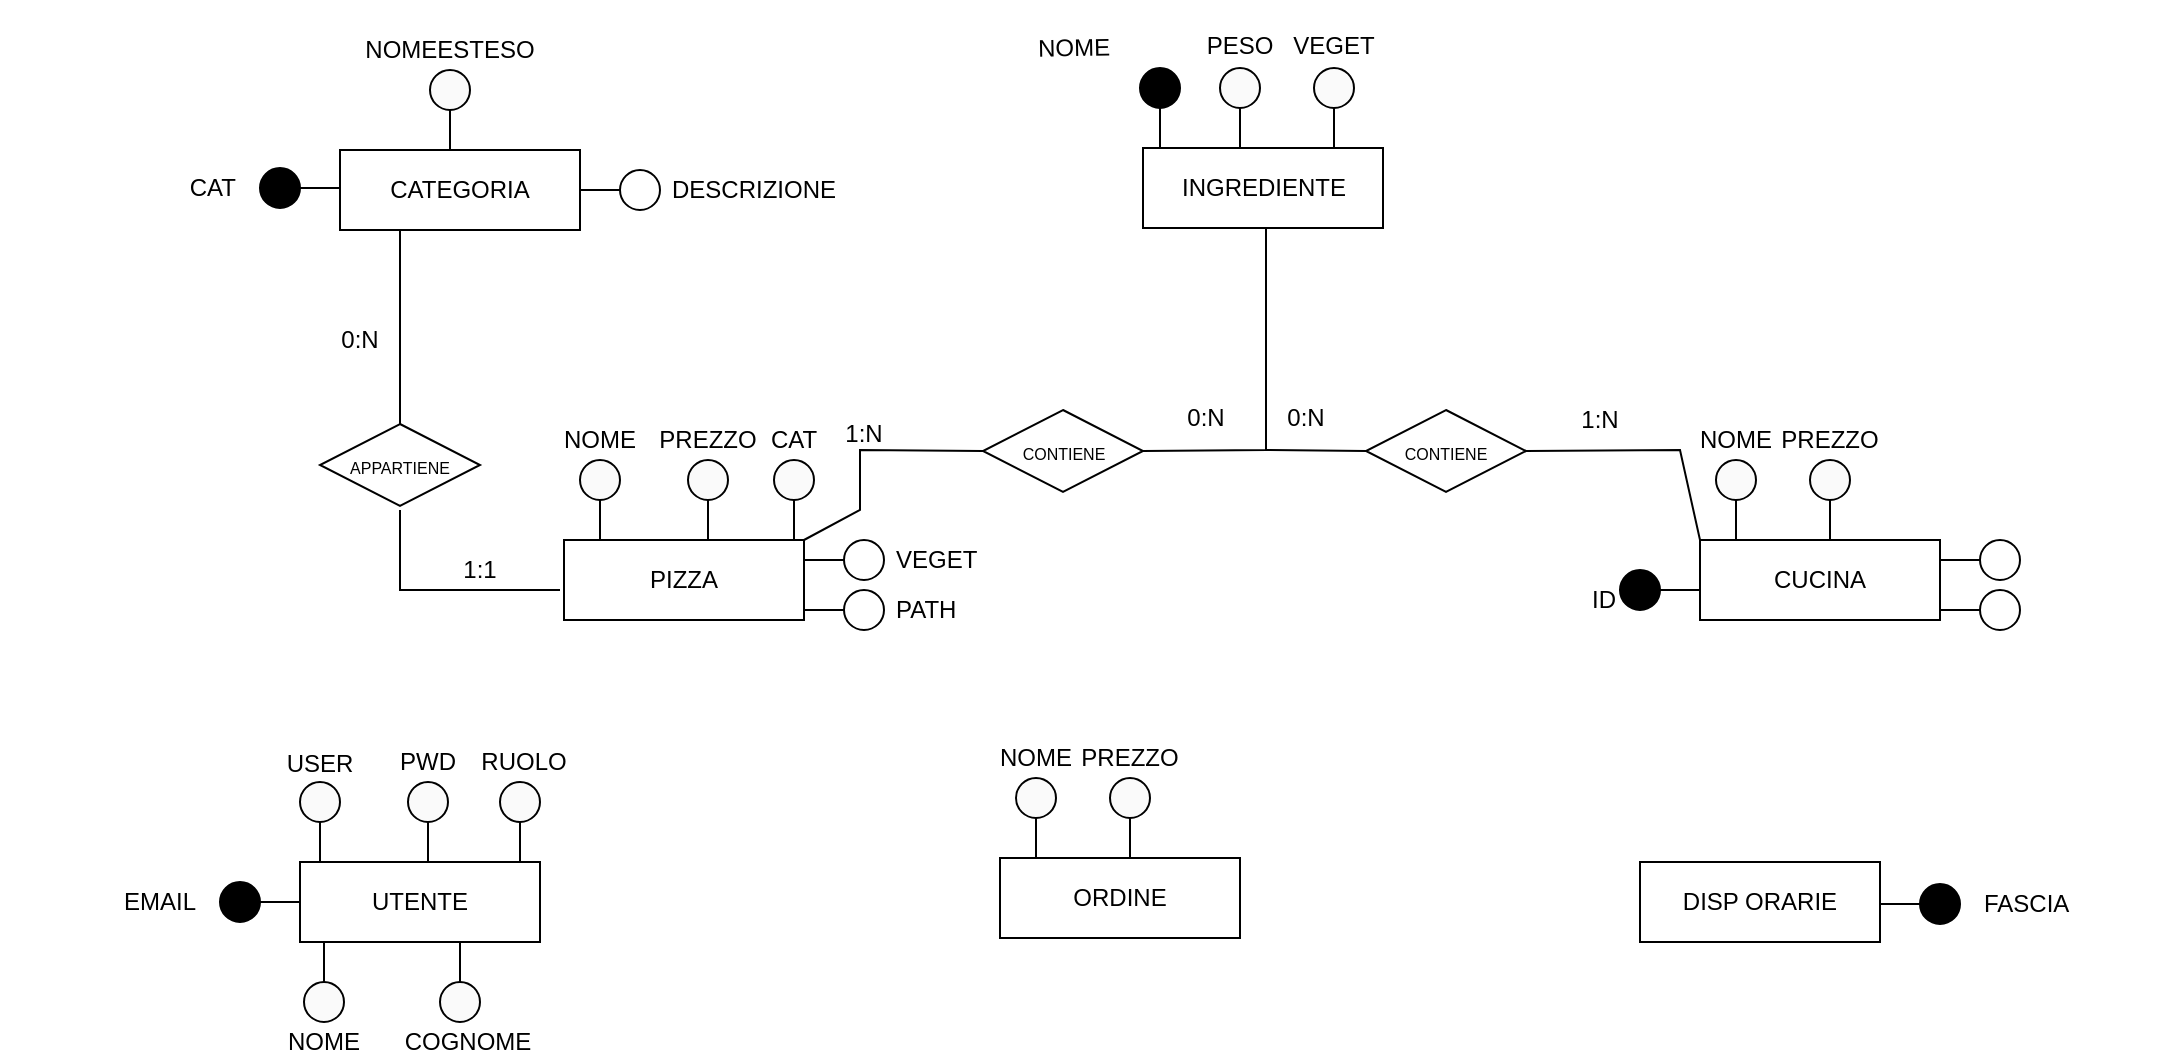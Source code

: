 <mxfile version="26.0.8">
  <diagram name="Page-1" id="a7904f86-f2b4-8e86-fa97-74104820619b">
    <mxGraphModel grid="1" page="1" gridSize="10" guides="1" tooltips="1" connect="1" arrows="1" fold="1" pageScale="1" pageWidth="1100" pageHeight="850" background="none" math="0" shadow="0">
      <root>
        <mxCell id="0" />
        <mxCell id="1" parent="0" />
        <mxCell id="_Mf7b5W_oBMYDt20IuVR-1" value="CATEGORIA" style="rounded=0;whiteSpace=wrap;html=1;" vertex="1" parent="1">
          <mxGeometry x="210" y="120" width="120" height="40" as="geometry" />
        </mxCell>
        <mxCell id="_Mf7b5W_oBMYDt20IuVR-2" value="" style="group" connectable="0" vertex="1" parent="1">
          <mxGeometry x="70" y="124" width="140" height="30" as="geometry" />
        </mxCell>
        <mxCell id="_Mf7b5W_oBMYDt20IuVR-3" value="" style="group;rotation=-180;" connectable="0" vertex="1" parent="_Mf7b5W_oBMYDt20IuVR-2">
          <mxGeometry x="100" y="5" width="40" height="20" as="geometry" />
        </mxCell>
        <mxCell id="_Mf7b5W_oBMYDt20IuVR-4" value="" style="ellipse;whiteSpace=wrap;html=1;aspect=fixed;fillColor=#000000;rotation=-180;" vertex="1" parent="_Mf7b5W_oBMYDt20IuVR-3">
          <mxGeometry width="20" height="20" as="geometry" />
        </mxCell>
        <mxCell id="_Mf7b5W_oBMYDt20IuVR-5" value="" style="endArrow=none;html=1;rounded=0;entryX=0;entryY=0.5;entryDx=0;entryDy=0;" edge="1" parent="_Mf7b5W_oBMYDt20IuVR-3" target="_Mf7b5W_oBMYDt20IuVR-4">
          <mxGeometry width="50" height="50" relative="1" as="geometry">
            <mxPoint x="40" y="10" as="sourcePoint" />
            <mxPoint x="10" y="35" as="targetPoint" />
          </mxGeometry>
        </mxCell>
        <mxCell id="_Mf7b5W_oBMYDt20IuVR-6" value="CAT" style="text;html=1;align=right;verticalAlign=middle;whiteSpace=wrap;rounded=0;" vertex="1" parent="_Mf7b5W_oBMYDt20IuVR-2">
          <mxGeometry width="90" height="30" as="geometry" />
        </mxCell>
        <mxCell id="_Mf7b5W_oBMYDt20IuVR-7" value="" style="group" connectable="0" vertex="1" parent="1">
          <mxGeometry x="220" y="45" width="90" height="75" as="geometry" />
        </mxCell>
        <mxCell id="_Mf7b5W_oBMYDt20IuVR-8" value="NOMEESTESO" style="text;html=1;align=center;verticalAlign=middle;whiteSpace=wrap;rounded=0;" vertex="1" parent="_Mf7b5W_oBMYDt20IuVR-7">
          <mxGeometry y="15" width="90" height="20" as="geometry" />
        </mxCell>
        <mxCell id="_Mf7b5W_oBMYDt20IuVR-9" value="" style="group;rotation=90;" connectable="0" vertex="1" parent="_Mf7b5W_oBMYDt20IuVR-7">
          <mxGeometry x="25" y="45" width="40" height="20" as="geometry" />
        </mxCell>
        <mxCell id="_Mf7b5W_oBMYDt20IuVR-10" value="" style="ellipse;whiteSpace=wrap;html=1;aspect=fixed;fillColor=#FAFAFA;rotation=-90;labelBackgroundColor=default;" vertex="1" parent="_Mf7b5W_oBMYDt20IuVR-9">
          <mxGeometry x="10" y="-10" width="20" height="20" as="geometry" />
        </mxCell>
        <mxCell id="_Mf7b5W_oBMYDt20IuVR-11" value="" style="endArrow=none;html=1;rounded=0;entryX=0;entryY=0.5;entryDx=0;entryDy=0;" edge="1" parent="_Mf7b5W_oBMYDt20IuVR-9" target="_Mf7b5W_oBMYDt20IuVR-10">
          <mxGeometry width="50" height="50" relative="1" as="geometry">
            <mxPoint x="20" y="30" as="sourcePoint" />
            <mxPoint x="-5" as="targetPoint" />
          </mxGeometry>
        </mxCell>
        <mxCell id="_Mf7b5W_oBMYDt20IuVR-17" value="" style="group" connectable="0" vertex="1" parent="1">
          <mxGeometry x="330" y="125" width="134" height="30" as="geometry" />
        </mxCell>
        <mxCell id="_Mf7b5W_oBMYDt20IuVR-18" value="DESCRIZIONE" style="text;html=1;align=left;verticalAlign=middle;whiteSpace=wrap;rounded=0;container=0;" vertex="1" parent="_Mf7b5W_oBMYDt20IuVR-17">
          <mxGeometry x="44" width="90" height="30" as="geometry" />
        </mxCell>
        <mxCell id="_Mf7b5W_oBMYDt20IuVR-19" value="" style="ellipse;whiteSpace=wrap;html=1;aspect=fixed;container=0;" vertex="1" parent="_Mf7b5W_oBMYDt20IuVR-17">
          <mxGeometry x="20" y="5" width="20" height="20" as="geometry" />
        </mxCell>
        <mxCell id="_Mf7b5W_oBMYDt20IuVR-20" value="" style="endArrow=none;html=1;rounded=0;entryX=0;entryY=0.5;entryDx=0;entryDy=0;" edge="1" parent="_Mf7b5W_oBMYDt20IuVR-17" target="_Mf7b5W_oBMYDt20IuVR-19">
          <mxGeometry width="50" height="50" relative="1" as="geometry">
            <mxPoint y="15" as="sourcePoint" />
            <mxPoint x="30" y="-10" as="targetPoint" />
          </mxGeometry>
        </mxCell>
        <mxCell id="_Mf7b5W_oBMYDt20IuVR-39" value="" style="group" connectable="0" vertex="1" parent="1">
          <mxGeometry x="890" y="310" width="160" height="87.5" as="geometry" />
        </mxCell>
        <mxCell id="_Mf7b5W_oBMYDt20IuVR-40" value="VEGET" style="text;html=1;align=left;verticalAlign=middle;whiteSpace=wrap;rounded=0;container=0;" vertex="1" parent="_Mf7b5W_oBMYDt20IuVR-39">
          <mxGeometry x="44" width="90" height="30" as="geometry" />
        </mxCell>
        <mxCell id="_Mf7b5W_oBMYDt20IuVR-43" value="" style="group" connectable="0" vertex="1" parent="_Mf7b5W_oBMYDt20IuVR-39">
          <mxGeometry y="25" width="160" height="62.5" as="geometry" />
        </mxCell>
        <mxCell id="_Mf7b5W_oBMYDt20IuVR-44" value="PATH" style="text;html=1;align=left;verticalAlign=middle;whiteSpace=wrap;rounded=0;container=0;" vertex="1" parent="_Mf7b5W_oBMYDt20IuVR-43">
          <mxGeometry x="44" width="90" height="30" as="geometry" />
        </mxCell>
        <mxCell id="_Mf7b5W_oBMYDt20IuVR-21" value="CUCINA" style="rounded=0;whiteSpace=wrap;html=1;" vertex="1" parent="_Mf7b5W_oBMYDt20IuVR-43">
          <mxGeometry y="-20" width="120" height="40" as="geometry" />
        </mxCell>
        <mxCell id="_Mf7b5W_oBMYDt20IuVR-24" value="" style="group;rotation=-180;" connectable="0" vertex="1" parent="_Mf7b5W_oBMYDt20IuVR-43">
          <mxGeometry x="-40" y="-5" width="40" height="20" as="geometry" />
        </mxCell>
        <mxCell id="_Mf7b5W_oBMYDt20IuVR-25" value="" style="ellipse;whiteSpace=wrap;html=1;aspect=fixed;fillColor=#000000;rotation=-180;" vertex="1" parent="_Mf7b5W_oBMYDt20IuVR-24">
          <mxGeometry width="20" height="20" as="geometry" />
        </mxCell>
        <mxCell id="_Mf7b5W_oBMYDt20IuVR-26" value="" style="endArrow=none;html=1;rounded=0;entryX=0;entryY=0.5;entryDx=0;entryDy=0;" edge="1" parent="_Mf7b5W_oBMYDt20IuVR-24" target="_Mf7b5W_oBMYDt20IuVR-25">
          <mxGeometry width="50" height="50" relative="1" as="geometry">
            <mxPoint x="40" y="10" as="sourcePoint" />
            <mxPoint x="10" y="35" as="targetPoint" />
          </mxGeometry>
        </mxCell>
        <mxCell id="_Mf7b5W_oBMYDt20IuVR-29" value="" style="group" connectable="0" vertex="1" parent="_Mf7b5W_oBMYDt20IuVR-43">
          <mxGeometry x="-27" y="-95" width="137" height="75" as="geometry" />
        </mxCell>
        <mxCell id="_Mf7b5W_oBMYDt20IuVR-30" value="NOME" style="text;html=1;align=center;verticalAlign=middle;whiteSpace=wrap;rounded=0;" vertex="1" parent="_Mf7b5W_oBMYDt20IuVR-29">
          <mxGeometry y="15" width="90" height="20" as="geometry" />
        </mxCell>
        <mxCell id="_Mf7b5W_oBMYDt20IuVR-31" value="" style="group;rotation=90;" connectable="0" vertex="1" parent="_Mf7b5W_oBMYDt20IuVR-29">
          <mxGeometry x="25" y="45" width="40" height="20" as="geometry" />
        </mxCell>
        <mxCell id="_Mf7b5W_oBMYDt20IuVR-32" value="" style="ellipse;whiteSpace=wrap;html=1;aspect=fixed;fillColor=#FAFAFA;rotation=-90;labelBackgroundColor=default;" vertex="1" parent="_Mf7b5W_oBMYDt20IuVR-31">
          <mxGeometry x="10" y="-10" width="20" height="20" as="geometry" />
        </mxCell>
        <mxCell id="_Mf7b5W_oBMYDt20IuVR-33" value="" style="endArrow=none;html=1;rounded=0;entryX=0;entryY=0.5;entryDx=0;entryDy=0;" edge="1" parent="_Mf7b5W_oBMYDt20IuVR-31" target="_Mf7b5W_oBMYDt20IuVR-32">
          <mxGeometry width="50" height="50" relative="1" as="geometry">
            <mxPoint x="20" y="30" as="sourcePoint" />
            <mxPoint x="-5" as="targetPoint" />
          </mxGeometry>
        </mxCell>
        <mxCell id="_Mf7b5W_oBMYDt20IuVR-34" value="" style="group" connectable="0" vertex="1" parent="_Mf7b5W_oBMYDt20IuVR-29">
          <mxGeometry x="47" width="90" height="75" as="geometry" />
        </mxCell>
        <mxCell id="_Mf7b5W_oBMYDt20IuVR-35" value="PREZZO" style="text;html=1;align=center;verticalAlign=middle;whiteSpace=wrap;rounded=0;" vertex="1" parent="_Mf7b5W_oBMYDt20IuVR-34">
          <mxGeometry y="15" width="90" height="20" as="geometry" />
        </mxCell>
        <mxCell id="_Mf7b5W_oBMYDt20IuVR-36" value="" style="group;rotation=90;" connectable="0" vertex="1" parent="_Mf7b5W_oBMYDt20IuVR-34">
          <mxGeometry x="25" y="45" width="40" height="20" as="geometry" />
        </mxCell>
        <mxCell id="_Mf7b5W_oBMYDt20IuVR-37" value="" style="ellipse;whiteSpace=wrap;html=1;aspect=fixed;fillColor=#FAFAFA;rotation=-90;labelBackgroundColor=default;" vertex="1" parent="_Mf7b5W_oBMYDt20IuVR-36">
          <mxGeometry x="10" y="-10" width="20" height="20" as="geometry" />
        </mxCell>
        <mxCell id="_Mf7b5W_oBMYDt20IuVR-38" value="" style="endArrow=none;html=1;rounded=0;entryX=0;entryY=0.5;entryDx=0;entryDy=0;" edge="1" parent="_Mf7b5W_oBMYDt20IuVR-36" target="_Mf7b5W_oBMYDt20IuVR-37">
          <mxGeometry width="50" height="50" relative="1" as="geometry">
            <mxPoint x="20" y="30" as="sourcePoint" />
            <mxPoint x="-5" as="targetPoint" />
          </mxGeometry>
        </mxCell>
        <mxCell id="_Mf7b5W_oBMYDt20IuVR-41" value="" style="ellipse;whiteSpace=wrap;html=1;aspect=fixed;container=0;" vertex="1" parent="_Mf7b5W_oBMYDt20IuVR-43">
          <mxGeometry x="140" y="-20" width="20" height="20" as="geometry" />
        </mxCell>
        <mxCell id="_Mf7b5W_oBMYDt20IuVR-42" value="" style="endArrow=none;html=1;rounded=0;entryX=0;entryY=0.5;entryDx=0;entryDy=0;" edge="1" parent="_Mf7b5W_oBMYDt20IuVR-43" target="_Mf7b5W_oBMYDt20IuVR-41">
          <mxGeometry width="50" height="50" relative="1" as="geometry">
            <mxPoint x="120" y="-10" as="sourcePoint" />
            <mxPoint x="150" y="-35" as="targetPoint" />
          </mxGeometry>
        </mxCell>
        <mxCell id="_Mf7b5W_oBMYDt20IuVR-45" value="" style="ellipse;whiteSpace=wrap;html=1;aspect=fixed;container=0;" vertex="1" parent="_Mf7b5W_oBMYDt20IuVR-43">
          <mxGeometry x="140" y="5" width="20" height="20" as="geometry" />
        </mxCell>
        <mxCell id="_Mf7b5W_oBMYDt20IuVR-46" value="" style="endArrow=none;html=1;rounded=0;entryX=0;entryY=0.5;entryDx=0;entryDy=0;" edge="1" parent="_Mf7b5W_oBMYDt20IuVR-43" target="_Mf7b5W_oBMYDt20IuVR-45">
          <mxGeometry width="50" height="50" relative="1" as="geometry">
            <mxPoint x="120" y="15" as="sourcePoint" />
            <mxPoint x="150" y="-10" as="targetPoint" />
          </mxGeometry>
        </mxCell>
        <mxCell id="_Mf7b5W_oBMYDt20IuVR-47" value="PIZZA" style="rounded=0;whiteSpace=wrap;html=1;" vertex="1" parent="1">
          <mxGeometry x="322" y="315" width="120" height="40" as="geometry" />
        </mxCell>
        <mxCell id="_Mf7b5W_oBMYDt20IuVR-51" value="" style="group" connectable="0" vertex="1" parent="1">
          <mxGeometry x="240" y="240" width="137" height="75" as="geometry" />
        </mxCell>
        <mxCell id="_Mf7b5W_oBMYDt20IuVR-52" value="NOME" style="text;html=1;align=center;verticalAlign=middle;whiteSpace=wrap;rounded=0;" vertex="1" parent="_Mf7b5W_oBMYDt20IuVR-51">
          <mxGeometry x="55" y="15" width="90" height="20" as="geometry" />
        </mxCell>
        <mxCell id="_Mf7b5W_oBMYDt20IuVR-53" value="" style="group;rotation=90;" connectable="0" vertex="1" parent="_Mf7b5W_oBMYDt20IuVR-51">
          <mxGeometry x="80" y="45" width="40" height="20" as="geometry" />
        </mxCell>
        <mxCell id="_Mf7b5W_oBMYDt20IuVR-54" value="" style="ellipse;whiteSpace=wrap;html=1;aspect=fixed;fillColor=#FAFAFA;rotation=-90;labelBackgroundColor=default;" vertex="1" parent="_Mf7b5W_oBMYDt20IuVR-53">
          <mxGeometry x="10" y="-10" width="20" height="20" as="geometry" />
        </mxCell>
        <mxCell id="_Mf7b5W_oBMYDt20IuVR-55" value="" style="endArrow=none;html=1;rounded=0;entryX=0;entryY=0.5;entryDx=0;entryDy=0;" edge="1" parent="_Mf7b5W_oBMYDt20IuVR-53" target="_Mf7b5W_oBMYDt20IuVR-54">
          <mxGeometry width="50" height="50" relative="1" as="geometry">
            <mxPoint x="20" y="30" as="sourcePoint" />
            <mxPoint x="-5" as="targetPoint" />
          </mxGeometry>
        </mxCell>
        <mxCell id="_Mf7b5W_oBMYDt20IuVR-56" value="" style="group" connectable="0" vertex="1" parent="_Mf7b5W_oBMYDt20IuVR-51">
          <mxGeometry x="109" width="90" height="75" as="geometry" />
        </mxCell>
        <mxCell id="_Mf7b5W_oBMYDt20IuVR-57" value="PREZZO" style="text;html=1;align=center;verticalAlign=middle;whiteSpace=wrap;rounded=0;" vertex="1" parent="_Mf7b5W_oBMYDt20IuVR-56">
          <mxGeometry y="15" width="90" height="20" as="geometry" />
        </mxCell>
        <mxCell id="_Mf7b5W_oBMYDt20IuVR-58" value="" style="group;rotation=90;" connectable="0" vertex="1" parent="_Mf7b5W_oBMYDt20IuVR-56">
          <mxGeometry x="25" y="45" width="40" height="20" as="geometry" />
        </mxCell>
        <mxCell id="_Mf7b5W_oBMYDt20IuVR-59" value="" style="ellipse;whiteSpace=wrap;html=1;aspect=fixed;fillColor=#FAFAFA;rotation=-90;labelBackgroundColor=default;" vertex="1" parent="_Mf7b5W_oBMYDt20IuVR-58">
          <mxGeometry x="10" y="-10" width="20" height="20" as="geometry" />
        </mxCell>
        <mxCell id="_Mf7b5W_oBMYDt20IuVR-60" value="" style="endArrow=none;html=1;rounded=0;entryX=0;entryY=0.5;entryDx=0;entryDy=0;" edge="1" parent="_Mf7b5W_oBMYDt20IuVR-58" target="_Mf7b5W_oBMYDt20IuVR-59">
          <mxGeometry width="50" height="50" relative="1" as="geometry">
            <mxPoint x="20" y="30" as="sourcePoint" />
            <mxPoint x="-5" as="targetPoint" />
          </mxGeometry>
        </mxCell>
        <mxCell id="_Mf7b5W_oBMYDt20IuVR-92" value="&lt;font style=&quot;font-size: 8px;&quot;&gt;APPARTIENE&lt;/font&gt;" style="rhombus;whiteSpace=wrap;html=1;" vertex="1" parent="_Mf7b5W_oBMYDt20IuVR-51">
          <mxGeometry x="-40" y="17" width="80" height="41" as="geometry" />
        </mxCell>
        <mxCell id="_Mf7b5W_oBMYDt20IuVR-65" value="CAT" style="text;html=1;align=center;verticalAlign=middle;whiteSpace=wrap;rounded=0;" vertex="1" parent="1">
          <mxGeometry x="392" y="252" width="90" height="25" as="geometry" />
        </mxCell>
        <mxCell id="_Mf7b5W_oBMYDt20IuVR-66" value="" style="group;rotation=90;" connectable="0" vertex="1" parent="1">
          <mxGeometry x="417" y="285" width="40" height="20" as="geometry" />
        </mxCell>
        <mxCell id="_Mf7b5W_oBMYDt20IuVR-67" value="" style="ellipse;whiteSpace=wrap;html=1;aspect=fixed;fillColor=#FAFAFA;rotation=-90;labelBackgroundColor=default;" vertex="1" parent="_Mf7b5W_oBMYDt20IuVR-66">
          <mxGeometry x="10" y="-10" width="20" height="20" as="geometry" />
        </mxCell>
        <mxCell id="_Mf7b5W_oBMYDt20IuVR-68" value="" style="endArrow=none;html=1;rounded=0;entryX=0;entryY=0.5;entryDx=0;entryDy=0;" edge="1" parent="_Mf7b5W_oBMYDt20IuVR-66" target="_Mf7b5W_oBMYDt20IuVR-67">
          <mxGeometry width="50" height="50" relative="1" as="geometry">
            <mxPoint x="20" y="30" as="sourcePoint" />
            <mxPoint x="-5" as="targetPoint" />
          </mxGeometry>
        </mxCell>
        <mxCell id="_Mf7b5W_oBMYDt20IuVR-82" value="" style="group" connectable="0" vertex="1" parent="1">
          <mxGeometry x="442" y="310" width="134" height="55" as="geometry" />
        </mxCell>
        <mxCell id="_Mf7b5W_oBMYDt20IuVR-83" value="VEGET" style="text;html=1;align=left;verticalAlign=middle;whiteSpace=wrap;rounded=0;container=0;" vertex="1" parent="_Mf7b5W_oBMYDt20IuVR-82">
          <mxGeometry x="44" width="90" height="30" as="geometry" />
        </mxCell>
        <mxCell id="_Mf7b5W_oBMYDt20IuVR-84" value="" style="ellipse;whiteSpace=wrap;html=1;aspect=fixed;container=0;" vertex="1" parent="_Mf7b5W_oBMYDt20IuVR-82">
          <mxGeometry x="20" y="5" width="20" height="20" as="geometry" />
        </mxCell>
        <mxCell id="_Mf7b5W_oBMYDt20IuVR-85" value="" style="endArrow=none;html=1;rounded=0;entryX=0;entryY=0.5;entryDx=0;entryDy=0;" edge="1" parent="_Mf7b5W_oBMYDt20IuVR-82" target="_Mf7b5W_oBMYDt20IuVR-84">
          <mxGeometry width="50" height="50" relative="1" as="geometry">
            <mxPoint y="15" as="sourcePoint" />
            <mxPoint x="30" y="-10" as="targetPoint" />
          </mxGeometry>
        </mxCell>
        <mxCell id="_Mf7b5W_oBMYDt20IuVR-86" value="" style="group" connectable="0" vertex="1" parent="_Mf7b5W_oBMYDt20IuVR-82">
          <mxGeometry y="25" width="134" height="30" as="geometry" />
        </mxCell>
        <mxCell id="_Mf7b5W_oBMYDt20IuVR-87" value="PATH" style="text;html=1;align=left;verticalAlign=middle;whiteSpace=wrap;rounded=0;container=0;" vertex="1" parent="_Mf7b5W_oBMYDt20IuVR-86">
          <mxGeometry x="44" width="90" height="30" as="geometry" />
        </mxCell>
        <mxCell id="_Mf7b5W_oBMYDt20IuVR-88" value="" style="ellipse;whiteSpace=wrap;html=1;aspect=fixed;container=0;" vertex="1" parent="_Mf7b5W_oBMYDt20IuVR-86">
          <mxGeometry x="20" y="5" width="20" height="20" as="geometry" />
        </mxCell>
        <mxCell id="_Mf7b5W_oBMYDt20IuVR-89" value="" style="endArrow=none;html=1;rounded=0;entryX=0;entryY=0.5;entryDx=0;entryDy=0;" edge="1" parent="_Mf7b5W_oBMYDt20IuVR-86" target="_Mf7b5W_oBMYDt20IuVR-88">
          <mxGeometry width="50" height="50" relative="1" as="geometry">
            <mxPoint y="15" as="sourcePoint" />
            <mxPoint x="30" y="-10" as="targetPoint" />
          </mxGeometry>
        </mxCell>
        <mxCell id="_Mf7b5W_oBMYDt20IuVR-91" value="" style="endArrow=none;html=1;rounded=0;entryX=0.25;entryY=1;entryDx=0;entryDy=0;exitX=0.5;exitY=0;exitDx=0;exitDy=0;" edge="1" parent="1" source="_Mf7b5W_oBMYDt20IuVR-92" target="_Mf7b5W_oBMYDt20IuVR-1">
          <mxGeometry width="50" height="50" relative="1" as="geometry">
            <mxPoint x="240" y="250" as="sourcePoint" />
            <mxPoint x="70" y="280" as="targetPoint" />
          </mxGeometry>
        </mxCell>
        <mxCell id="_Mf7b5W_oBMYDt20IuVR-93" value="" style="endArrow=none;html=1;rounded=0;entryX=0.25;entryY=1;entryDx=0;entryDy=0;" edge="1" parent="1">
          <mxGeometry width="50" height="50" relative="1" as="geometry">
            <mxPoint x="320" y="340" as="sourcePoint" />
            <mxPoint x="240" y="300" as="targetPoint" />
            <Array as="points">
              <mxPoint x="240" y="340" />
            </Array>
          </mxGeometry>
        </mxCell>
        <mxCell id="_Mf7b5W_oBMYDt20IuVR-94" value="0:N" style="text;strokeColor=none;align=center;fillColor=none;html=1;verticalAlign=middle;whiteSpace=wrap;rounded=0;" vertex="1" parent="1">
          <mxGeometry x="190" y="200" width="60" height="30" as="geometry" />
        </mxCell>
        <mxCell id="_Mf7b5W_oBMYDt20IuVR-95" value="1:1" style="text;strokeColor=none;align=center;fillColor=none;html=1;verticalAlign=middle;whiteSpace=wrap;rounded=0;" vertex="1" parent="1">
          <mxGeometry x="250" y="315" width="60" height="30" as="geometry" />
        </mxCell>
        <mxCell id="_Mf7b5W_oBMYDt20IuVR-96" value="INGREDIENTE" style="rounded=0;whiteSpace=wrap;html=1;" vertex="1" parent="1">
          <mxGeometry x="611.5" y="119" width="120" height="40" as="geometry" />
        </mxCell>
        <mxCell id="_Mf7b5W_oBMYDt20IuVR-114" value="" style="group" connectable="0" vertex="1" parent="1">
          <mxGeometry x="560" y="343" width="137" height="75" as="geometry" />
        </mxCell>
        <mxCell id="_Mf7b5W_oBMYDt20IuVR-115" value="PESO" style="text;html=1;align=center;verticalAlign=middle;whiteSpace=wrap;rounded=0;" vertex="1" parent="_Mf7b5W_oBMYDt20IuVR-114">
          <mxGeometry x="55" y="-285" width="90" height="20" as="geometry" />
        </mxCell>
        <mxCell id="_Mf7b5W_oBMYDt20IuVR-116" value="" style="group;rotation=90;" connectable="0" vertex="1" parent="_Mf7b5W_oBMYDt20IuVR-114">
          <mxGeometry x="80" y="-254" width="40" height="20" as="geometry" />
        </mxCell>
        <mxCell id="_Mf7b5W_oBMYDt20IuVR-117" value="" style="ellipse;whiteSpace=wrap;html=1;aspect=fixed;fillColor=#FAFAFA;rotation=-90;labelBackgroundColor=default;" vertex="1" parent="_Mf7b5W_oBMYDt20IuVR-116">
          <mxGeometry x="10" y="-10" width="20" height="20" as="geometry" />
        </mxCell>
        <mxCell id="_Mf7b5W_oBMYDt20IuVR-118" value="" style="endArrow=none;html=1;rounded=0;entryX=0;entryY=0.5;entryDx=0;entryDy=0;" edge="1" parent="_Mf7b5W_oBMYDt20IuVR-116" target="_Mf7b5W_oBMYDt20IuVR-117">
          <mxGeometry width="50" height="50" relative="1" as="geometry">
            <mxPoint x="20" y="30" as="sourcePoint" />
            <mxPoint x="-5" as="targetPoint" />
          </mxGeometry>
        </mxCell>
        <mxCell id="_Mf7b5W_oBMYDt20IuVR-119" value="" style="group" connectable="0" vertex="1" parent="_Mf7b5W_oBMYDt20IuVR-114">
          <mxGeometry x="47" width="90" height="75" as="geometry" />
        </mxCell>
        <mxCell id="_Mf7b5W_oBMYDt20IuVR-120" value="VEGET" style="text;html=1;align=center;verticalAlign=middle;whiteSpace=wrap;rounded=0;" vertex="1" parent="_Mf7b5W_oBMYDt20IuVR-119">
          <mxGeometry x="55" y="-285" width="90" height="20" as="geometry" />
        </mxCell>
        <mxCell id="_Mf7b5W_oBMYDt20IuVR-121" value="" style="group;rotation=90;" connectable="0" vertex="1" parent="_Mf7b5W_oBMYDt20IuVR-119">
          <mxGeometry x="80" y="-254" width="40" height="20" as="geometry" />
        </mxCell>
        <mxCell id="_Mf7b5W_oBMYDt20IuVR-122" value="" style="ellipse;whiteSpace=wrap;html=1;aspect=fixed;fillColor=#FAFAFA;rotation=-90;labelBackgroundColor=default;" vertex="1" parent="_Mf7b5W_oBMYDt20IuVR-121">
          <mxGeometry x="10" y="-10" width="20" height="20" as="geometry" />
        </mxCell>
        <mxCell id="_Mf7b5W_oBMYDt20IuVR-123" value="" style="endArrow=none;html=1;rounded=0;entryX=0;entryY=0.5;entryDx=0;entryDy=0;" edge="1" parent="_Mf7b5W_oBMYDt20IuVR-121" target="_Mf7b5W_oBMYDt20IuVR-122">
          <mxGeometry width="50" height="50" relative="1" as="geometry">
            <mxPoint x="20" y="30" as="sourcePoint" />
            <mxPoint x="-5" as="targetPoint" />
          </mxGeometry>
        </mxCell>
        <mxCell id="_Mf7b5W_oBMYDt20IuVR-97" value="" style="group;rotation=-90;" connectable="0" vertex="1" parent="_Mf7b5W_oBMYDt20IuVR-114">
          <mxGeometry x="-62" y="-6" width="134" height="30" as="geometry" />
        </mxCell>
        <mxCell id="_Mf7b5W_oBMYDt20IuVR-98" value="" style="group;rotation=-180;" connectable="0" vertex="1" parent="_Mf7b5W_oBMYDt20IuVR-97">
          <mxGeometry x="52" y="-288" width="54" height="71" as="geometry" />
        </mxCell>
        <mxCell id="_Mf7b5W_oBMYDt20IuVR-99" value="" style="group;rotation=-90;" connectable="0" vertex="1" parent="_Mf7b5W_oBMYDt20IuVR-98">
          <mxGeometry x="50" y="40" width="40" height="20" as="geometry" />
        </mxCell>
        <mxCell id="_Mf7b5W_oBMYDt20IuVR-100" value="" style="ellipse;whiteSpace=wrap;html=1;aspect=fixed;rotation=-90;movable=1;resizable=1;rotatable=1;deletable=1;editable=1;locked=0;connectable=1;fillColor=#000000;" vertex="1" parent="_Mf7b5W_oBMYDt20IuVR-99">
          <mxGeometry x="10" y="-10" width="20" height="20" as="geometry" />
        </mxCell>
        <mxCell id="_Mf7b5W_oBMYDt20IuVR-101" value="" style="endArrow=none;html=1;rounded=0;entryX=0;entryY=0.5;entryDx=0;entryDy=0;" edge="1" parent="_Mf7b5W_oBMYDt20IuVR-99" target="_Mf7b5W_oBMYDt20IuVR-100">
          <mxGeometry width="50" height="50" relative="1" as="geometry">
            <mxPoint x="20" y="30" as="sourcePoint" />
            <mxPoint x="-5" as="targetPoint" />
          </mxGeometry>
        </mxCell>
        <mxCell id="_Mf7b5W_oBMYDt20IuVR-102" value="NOME" style="text;html=1;align=center;verticalAlign=middle;whiteSpace=wrap;rounded=0;rotation=-1;movable=1;resizable=1;rotatable=1;deletable=1;editable=1;locked=0;connectable=1;" vertex="1" parent="_Mf7b5W_oBMYDt20IuVR-98">
          <mxGeometry y="5" width="54" height="30" as="geometry" />
        </mxCell>
        <mxCell id="_Mf7b5W_oBMYDt20IuVR-124" value="&lt;font style=&quot;font-size: 8px;&quot;&gt;CONTIENE&lt;/font&gt;" style="rhombus;whiteSpace=wrap;html=1;" vertex="1" parent="1">
          <mxGeometry x="531.5" y="250" width="80" height="41" as="geometry" />
        </mxCell>
        <mxCell id="_Mf7b5W_oBMYDt20IuVR-126" value="" style="endArrow=none;html=1;rounded=0;exitX=0;exitY=0.5;exitDx=0;exitDy=0;entryX=1;entryY=0;entryDx=0;entryDy=0;" edge="1" parent="1" source="_Mf7b5W_oBMYDt20IuVR-124" target="_Mf7b5W_oBMYDt20IuVR-47">
          <mxGeometry width="50" height="50" relative="1" as="geometry">
            <mxPoint x="140" y="480" as="sourcePoint" />
            <mxPoint x="440" y="310" as="targetPoint" />
            <Array as="points">
              <mxPoint x="470" y="270" />
              <mxPoint x="470" y="300" />
            </Array>
          </mxGeometry>
        </mxCell>
        <mxCell id="_Mf7b5W_oBMYDt20IuVR-128" value="&lt;font style=&quot;font-size: 8px;&quot;&gt;CONTIENE&lt;/font&gt;" style="rhombus;whiteSpace=wrap;html=1;" vertex="1" parent="1">
          <mxGeometry x="723" y="250" width="80" height="41" as="geometry" />
        </mxCell>
        <mxCell id="_Mf7b5W_oBMYDt20IuVR-130" value="" style="endArrow=none;html=1;rounded=0;exitX=1;exitY=0.5;exitDx=0;exitDy=0;" edge="1" parent="1" source="_Mf7b5W_oBMYDt20IuVR-124">
          <mxGeometry width="50" height="50" relative="1" as="geometry">
            <mxPoint x="613.5" y="271.5" as="sourcePoint" />
            <mxPoint x="673" y="159" as="targetPoint" />
            <Array as="points">
              <mxPoint x="673" y="270" />
            </Array>
          </mxGeometry>
        </mxCell>
        <mxCell id="_Mf7b5W_oBMYDt20IuVR-132" value="1:N" style="text;strokeColor=none;align=center;fillColor=none;html=1;verticalAlign=middle;whiteSpace=wrap;rounded=0;" vertex="1" parent="1">
          <mxGeometry x="442" y="247" width="60" height="30" as="geometry" />
        </mxCell>
        <mxCell id="_Mf7b5W_oBMYDt20IuVR-134" value="0:N" style="text;strokeColor=none;align=center;fillColor=none;html=1;verticalAlign=middle;whiteSpace=wrap;rounded=0;" vertex="1" parent="1">
          <mxGeometry x="613" y="239" width="60" height="30" as="geometry" />
        </mxCell>
        <mxCell id="_Mf7b5W_oBMYDt20IuVR-136" value="DISP ORARIE" style="rounded=0;whiteSpace=wrap;html=1;" vertex="1" parent="1">
          <mxGeometry x="860" y="476" width="120" height="40" as="geometry" />
        </mxCell>
        <mxCell id="_Mf7b5W_oBMYDt20IuVR-138" value="" style="group;rotation=-180;" connectable="0" vertex="1" parent="1">
          <mxGeometry x="980" y="482" width="140" height="30" as="geometry" />
        </mxCell>
        <mxCell id="_Mf7b5W_oBMYDt20IuVR-139" value="" style="group;rotation=-360;" connectable="0" vertex="1" parent="_Mf7b5W_oBMYDt20IuVR-138">
          <mxGeometry y="5" width="40" height="20" as="geometry" />
        </mxCell>
        <mxCell id="_Mf7b5W_oBMYDt20IuVR-140" value="" style="ellipse;whiteSpace=wrap;html=1;aspect=fixed;fillColor=#000000;rotation=-360;" vertex="1" parent="_Mf7b5W_oBMYDt20IuVR-139">
          <mxGeometry x="20" width="20" height="20" as="geometry" />
        </mxCell>
        <mxCell id="_Mf7b5W_oBMYDt20IuVR-141" value="" style="endArrow=none;html=1;rounded=0;entryX=0;entryY=0.5;entryDx=0;entryDy=0;" edge="1" parent="_Mf7b5W_oBMYDt20IuVR-139" target="_Mf7b5W_oBMYDt20IuVR-140">
          <mxGeometry width="50" height="50" relative="1" as="geometry">
            <mxPoint y="10" as="sourcePoint" />
            <mxPoint x="30" y="-15" as="targetPoint" />
          </mxGeometry>
        </mxCell>
        <mxCell id="_Mf7b5W_oBMYDt20IuVR-142" value="FASCIA" style="text;html=1;align=left;verticalAlign=middle;whiteSpace=wrap;rounded=0;rotation=0;" vertex="1" parent="_Mf7b5W_oBMYDt20IuVR-138">
          <mxGeometry x="50" width="90" height="30" as="geometry" />
        </mxCell>
        <mxCell id="_Mf7b5W_oBMYDt20IuVR-144" value="UTENTE" style="rounded=0;whiteSpace=wrap;html=1;" vertex="1" parent="1">
          <mxGeometry x="190" y="476" width="120" height="40" as="geometry" />
        </mxCell>
        <mxCell id="_Mf7b5W_oBMYDt20IuVR-157" value="" style="group" connectable="0" vertex="1" parent="1">
          <mxGeometry x="40" y="410" width="140" height="30" as="geometry" />
        </mxCell>
        <mxCell id="_Mf7b5W_oBMYDt20IuVR-158" value="" style="group;rotation=-180;" connectable="0" vertex="1" parent="_Mf7b5W_oBMYDt20IuVR-157">
          <mxGeometry x="110" y="76" width="40" height="20" as="geometry" />
        </mxCell>
        <mxCell id="_Mf7b5W_oBMYDt20IuVR-159" value="" style="ellipse;whiteSpace=wrap;html=1;aspect=fixed;fillColor=#000000;rotation=-180;" vertex="1" parent="_Mf7b5W_oBMYDt20IuVR-158">
          <mxGeometry width="20" height="20" as="geometry" />
        </mxCell>
        <mxCell id="_Mf7b5W_oBMYDt20IuVR-160" value="" style="endArrow=none;html=1;rounded=0;entryX=0;entryY=0.5;entryDx=0;entryDy=0;" edge="1" parent="_Mf7b5W_oBMYDt20IuVR-158" target="_Mf7b5W_oBMYDt20IuVR-159">
          <mxGeometry width="50" height="50" relative="1" as="geometry">
            <mxPoint x="40" y="10" as="sourcePoint" />
            <mxPoint x="10" y="35" as="targetPoint" />
          </mxGeometry>
        </mxCell>
        <mxCell id="_Mf7b5W_oBMYDt20IuVR-161" value="EMAIL" style="text;html=1;align=right;verticalAlign=middle;whiteSpace=wrap;rounded=0;" vertex="1" parent="1">
          <mxGeometry x="50" y="481" width="90" height="30" as="geometry" />
        </mxCell>
        <mxCell id="_Mf7b5W_oBMYDt20IuVR-175" value="" style="group" connectable="0" vertex="1" parent="1">
          <mxGeometry x="100" y="400" width="137" height="75" as="geometry" />
        </mxCell>
        <mxCell id="_Mf7b5W_oBMYDt20IuVR-176" value="USER" style="text;html=1;align=center;verticalAlign=middle;whiteSpace=wrap;rounded=0;" vertex="1" parent="_Mf7b5W_oBMYDt20IuVR-175">
          <mxGeometry x="55" y="17" width="90" height="20" as="geometry" />
        </mxCell>
        <mxCell id="_Mf7b5W_oBMYDt20IuVR-177" value="" style="group;rotation=90;" connectable="0" vertex="1" parent="_Mf7b5W_oBMYDt20IuVR-175">
          <mxGeometry x="80" y="46" width="40" height="20" as="geometry" />
        </mxCell>
        <mxCell id="_Mf7b5W_oBMYDt20IuVR-178" value="" style="ellipse;whiteSpace=wrap;html=1;aspect=fixed;fillColor=#FAFAFA;rotation=-90;labelBackgroundColor=default;" vertex="1" parent="_Mf7b5W_oBMYDt20IuVR-177">
          <mxGeometry x="10" y="-10" width="20" height="20" as="geometry" />
        </mxCell>
        <mxCell id="_Mf7b5W_oBMYDt20IuVR-179" value="" style="endArrow=none;html=1;rounded=0;entryX=0;entryY=0.5;entryDx=0;entryDy=0;" edge="1" parent="_Mf7b5W_oBMYDt20IuVR-177" target="_Mf7b5W_oBMYDt20IuVR-178">
          <mxGeometry width="50" height="50" relative="1" as="geometry">
            <mxPoint x="20" y="30" as="sourcePoint" />
            <mxPoint x="-5" as="targetPoint" />
          </mxGeometry>
        </mxCell>
        <mxCell id="_Mf7b5W_oBMYDt20IuVR-180" value="" style="group" connectable="0" vertex="1" parent="_Mf7b5W_oBMYDt20IuVR-175">
          <mxGeometry x="109" y="1" width="90" height="75" as="geometry" />
        </mxCell>
        <mxCell id="_Mf7b5W_oBMYDt20IuVR-181" value="PWD" style="text;html=1;align=center;verticalAlign=middle;whiteSpace=wrap;rounded=0;" vertex="1" parent="_Mf7b5W_oBMYDt20IuVR-180">
          <mxGeometry y="15" width="90" height="20" as="geometry" />
        </mxCell>
        <mxCell id="_Mf7b5W_oBMYDt20IuVR-182" value="" style="group;rotation=90;" connectable="0" vertex="1" parent="_Mf7b5W_oBMYDt20IuVR-180">
          <mxGeometry x="25" y="45" width="40" height="20" as="geometry" />
        </mxCell>
        <mxCell id="_Mf7b5W_oBMYDt20IuVR-183" value="" style="ellipse;whiteSpace=wrap;html=1;aspect=fixed;fillColor=#FAFAFA;rotation=-90;labelBackgroundColor=default;" vertex="1" parent="_Mf7b5W_oBMYDt20IuVR-182">
          <mxGeometry x="10" y="-10" width="20" height="20" as="geometry" />
        </mxCell>
        <mxCell id="_Mf7b5W_oBMYDt20IuVR-184" value="" style="endArrow=none;html=1;rounded=0;entryX=0;entryY=0.5;entryDx=0;entryDy=0;" edge="1" parent="_Mf7b5W_oBMYDt20IuVR-182" target="_Mf7b5W_oBMYDt20IuVR-183">
          <mxGeometry width="50" height="50" relative="1" as="geometry">
            <mxPoint x="20" y="30" as="sourcePoint" />
            <mxPoint x="-5" as="targetPoint" />
          </mxGeometry>
        </mxCell>
        <mxCell id="_Mf7b5W_oBMYDt20IuVR-188" value="" style="group;rotation=90;" connectable="0" vertex="1" parent="1">
          <mxGeometry x="280" y="446" width="40" height="20" as="geometry" />
        </mxCell>
        <mxCell id="_Mf7b5W_oBMYDt20IuVR-189" value="" style="ellipse;whiteSpace=wrap;html=1;aspect=fixed;fillColor=#FAFAFA;rotation=-90;labelBackgroundColor=default;" vertex="1" parent="_Mf7b5W_oBMYDt20IuVR-188">
          <mxGeometry x="10" y="-10" width="20" height="20" as="geometry" />
        </mxCell>
        <mxCell id="_Mf7b5W_oBMYDt20IuVR-190" value="" style="endArrow=none;html=1;rounded=0;entryX=0;entryY=0.5;entryDx=0;entryDy=0;" edge="1" parent="_Mf7b5W_oBMYDt20IuVR-188" target="_Mf7b5W_oBMYDt20IuVR-189">
          <mxGeometry width="50" height="50" relative="1" as="geometry">
            <mxPoint x="20" y="30" as="sourcePoint" />
            <mxPoint x="-5" as="targetPoint" />
          </mxGeometry>
        </mxCell>
        <mxCell id="_Mf7b5W_oBMYDt20IuVR-191" value="RUOLO" style="text;html=1;align=center;verticalAlign=middle;whiteSpace=wrap;rounded=0;" vertex="1" parent="1">
          <mxGeometry x="257" y="416" width="90" height="20" as="geometry" />
        </mxCell>
        <mxCell id="_Mf7b5W_oBMYDt20IuVR-193" value="COGNOME" style="text;html=1;align=center;verticalAlign=middle;whiteSpace=wrap;rounded=0;rotation=0;" vertex="1" parent="1">
          <mxGeometry x="229" y="556" width="90" height="20" as="geometry" />
        </mxCell>
        <mxCell id="_Mf7b5W_oBMYDt20IuVR-194" value="" style="group;rotation=-90;" connectable="0" vertex="1" parent="1">
          <mxGeometry x="250" y="526" width="40" height="20" as="geometry" />
        </mxCell>
        <mxCell id="_Mf7b5W_oBMYDt20IuVR-195" value="" style="ellipse;whiteSpace=wrap;html=1;aspect=fixed;fillColor=#FAFAFA;rotation=-270;labelBackgroundColor=default;" vertex="1" parent="_Mf7b5W_oBMYDt20IuVR-194">
          <mxGeometry x="10" y="10" width="20" height="20" as="geometry" />
        </mxCell>
        <mxCell id="_Mf7b5W_oBMYDt20IuVR-196" value="" style="endArrow=none;html=1;rounded=0;entryX=0;entryY=0.5;entryDx=0;entryDy=0;" edge="1" parent="_Mf7b5W_oBMYDt20IuVR-194" target="_Mf7b5W_oBMYDt20IuVR-195">
          <mxGeometry width="50" height="50" relative="1" as="geometry">
            <mxPoint x="20" y="-10" as="sourcePoint" />
            <mxPoint x="45" y="20" as="targetPoint" />
          </mxGeometry>
        </mxCell>
        <mxCell id="_Mf7b5W_oBMYDt20IuVR-198" value="NOME" style="text;html=1;align=center;verticalAlign=middle;whiteSpace=wrap;rounded=0;rotation=0;" vertex="1" parent="1">
          <mxGeometry x="157" y="556" width="90" height="20" as="geometry" />
        </mxCell>
        <mxCell id="_Mf7b5W_oBMYDt20IuVR-199" value="" style="group;rotation=-90;" connectable="0" vertex="1" parent="1">
          <mxGeometry x="182" y="526" width="40" height="20" as="geometry" />
        </mxCell>
        <mxCell id="_Mf7b5W_oBMYDt20IuVR-200" value="" style="ellipse;whiteSpace=wrap;html=1;aspect=fixed;fillColor=#FAFAFA;rotation=-270;labelBackgroundColor=default;" vertex="1" parent="_Mf7b5W_oBMYDt20IuVR-199">
          <mxGeometry x="10" y="10" width="20" height="20" as="geometry" />
        </mxCell>
        <mxCell id="_Mf7b5W_oBMYDt20IuVR-201" value="" style="endArrow=none;html=1;rounded=0;entryX=0;entryY=0.5;entryDx=0;entryDy=0;" edge="1" parent="_Mf7b5W_oBMYDt20IuVR-199" target="_Mf7b5W_oBMYDt20IuVR-200">
          <mxGeometry width="50" height="50" relative="1" as="geometry">
            <mxPoint x="20" y="-10" as="sourcePoint" />
            <mxPoint x="45" y="20" as="targetPoint" />
          </mxGeometry>
        </mxCell>
        <mxCell id="_Mf7b5W_oBMYDt20IuVR-202" value="" style="endArrow=none;html=1;rounded=0;entryX=0;entryY=0.5;entryDx=0;entryDy=0;" edge="1" parent="1" target="_Mf7b5W_oBMYDt20IuVR-128">
          <mxGeometry width="50" height="50" relative="1" as="geometry">
            <mxPoint x="673" y="270" as="sourcePoint" />
            <mxPoint x="703" y="269" as="targetPoint" />
          </mxGeometry>
        </mxCell>
        <mxCell id="_Mf7b5W_oBMYDt20IuVR-203" value="0:N" style="text;strokeColor=none;align=center;fillColor=none;html=1;verticalAlign=middle;whiteSpace=wrap;rounded=0;" vertex="1" parent="1">
          <mxGeometry x="663" y="239" width="60" height="30" as="geometry" />
        </mxCell>
        <mxCell id="_Mf7b5W_oBMYDt20IuVR-27" value="ID" style="text;html=1;align=right;verticalAlign=middle;whiteSpace=wrap;rounded=0;" vertex="1" parent="1">
          <mxGeometry x="760" y="330" width="90" height="30" as="geometry" />
        </mxCell>
        <mxCell id="_Mf7b5W_oBMYDt20IuVR-129" value="" style="endArrow=none;html=1;rounded=0;exitX=1;exitY=0.5;exitDx=0;exitDy=0;entryX=0;entryY=0;entryDx=0;entryDy=0;" edge="1" parent="1" target="_Mf7b5W_oBMYDt20IuVR-21" source="_Mf7b5W_oBMYDt20IuVR-128">
          <mxGeometry width="50" height="50" relative="1" as="geometry">
            <mxPoint x="863" y="273.5" as="sourcePoint" />
            <mxPoint x="950" y="355" as="targetPoint" />
            <Array as="points">
              <mxPoint x="880" y="270" />
            </Array>
          </mxGeometry>
        </mxCell>
        <mxCell id="_Mf7b5W_oBMYDt20IuVR-133" value="1:N" style="text;strokeColor=none;align=center;fillColor=none;html=1;verticalAlign=middle;whiteSpace=wrap;rounded=0;" vertex="1" parent="1">
          <mxGeometry x="810" y="240" width="60" height="30" as="geometry" />
        </mxCell>
        <mxCell id="H5nFg7IJzS_VgpmHjE_7-1" value="" style="group" connectable="0" vertex="1" parent="1">
          <mxGeometry x="540" y="469" width="160" height="87.5" as="geometry" />
        </mxCell>
        <mxCell id="H5nFg7IJzS_VgpmHjE_7-2" value="VEGET" style="text;html=1;align=left;verticalAlign=middle;whiteSpace=wrap;rounded=0;container=0;" vertex="1" parent="H5nFg7IJzS_VgpmHjE_7-1">
          <mxGeometry x="44" width="90" height="30" as="geometry" />
        </mxCell>
        <mxCell id="H5nFg7IJzS_VgpmHjE_7-3" value="" style="group" connectable="0" vertex="1" parent="H5nFg7IJzS_VgpmHjE_7-1">
          <mxGeometry y="25" width="160" height="62.5" as="geometry" />
        </mxCell>
        <mxCell id="H5nFg7IJzS_VgpmHjE_7-4" value="PATH" style="text;html=1;align=left;verticalAlign=middle;whiteSpace=wrap;rounded=0;container=0;" vertex="1" parent="H5nFg7IJzS_VgpmHjE_7-3">
          <mxGeometry x="44" width="90" height="30" as="geometry" />
        </mxCell>
        <mxCell id="H5nFg7IJzS_VgpmHjE_7-5" value="ORDINE" style="rounded=0;whiteSpace=wrap;html=1;" vertex="1" parent="H5nFg7IJzS_VgpmHjE_7-3">
          <mxGeometry y="-20" width="120" height="40" as="geometry" />
        </mxCell>
        <mxCell id="H5nFg7IJzS_VgpmHjE_7-9" value="" style="group" connectable="0" vertex="1" parent="H5nFg7IJzS_VgpmHjE_7-3">
          <mxGeometry x="-27" y="-95" width="137" height="75" as="geometry" />
        </mxCell>
        <mxCell id="H5nFg7IJzS_VgpmHjE_7-10" value="NOME" style="text;html=1;align=center;verticalAlign=middle;whiteSpace=wrap;rounded=0;" vertex="1" parent="H5nFg7IJzS_VgpmHjE_7-9">
          <mxGeometry y="15" width="90" height="20" as="geometry" />
        </mxCell>
        <mxCell id="H5nFg7IJzS_VgpmHjE_7-11" value="" style="group;rotation=90;" connectable="0" vertex="1" parent="H5nFg7IJzS_VgpmHjE_7-9">
          <mxGeometry x="25" y="45" width="40" height="20" as="geometry" />
        </mxCell>
        <mxCell id="H5nFg7IJzS_VgpmHjE_7-12" value="" style="ellipse;whiteSpace=wrap;html=1;aspect=fixed;fillColor=#FAFAFA;rotation=-90;labelBackgroundColor=default;" vertex="1" parent="H5nFg7IJzS_VgpmHjE_7-11">
          <mxGeometry x="10" y="-10" width="20" height="20" as="geometry" />
        </mxCell>
        <mxCell id="H5nFg7IJzS_VgpmHjE_7-13" value="" style="endArrow=none;html=1;rounded=0;entryX=0;entryY=0.5;entryDx=0;entryDy=0;" edge="1" parent="H5nFg7IJzS_VgpmHjE_7-11" target="H5nFg7IJzS_VgpmHjE_7-12">
          <mxGeometry width="50" height="50" relative="1" as="geometry">
            <mxPoint x="20" y="30" as="sourcePoint" />
            <mxPoint x="-5" as="targetPoint" />
          </mxGeometry>
        </mxCell>
        <mxCell id="H5nFg7IJzS_VgpmHjE_7-14" value="" style="group" connectable="0" vertex="1" parent="H5nFg7IJzS_VgpmHjE_7-9">
          <mxGeometry x="47" width="90" height="75" as="geometry" />
        </mxCell>
        <mxCell id="H5nFg7IJzS_VgpmHjE_7-15" value="PREZZO" style="text;html=1;align=center;verticalAlign=middle;whiteSpace=wrap;rounded=0;" vertex="1" parent="H5nFg7IJzS_VgpmHjE_7-14">
          <mxGeometry y="15" width="90" height="20" as="geometry" />
        </mxCell>
        <mxCell id="H5nFg7IJzS_VgpmHjE_7-16" value="" style="group;rotation=90;" connectable="0" vertex="1" parent="H5nFg7IJzS_VgpmHjE_7-14">
          <mxGeometry x="25" y="45" width="40" height="20" as="geometry" />
        </mxCell>
        <mxCell id="H5nFg7IJzS_VgpmHjE_7-17" value="" style="ellipse;whiteSpace=wrap;html=1;aspect=fixed;fillColor=#FAFAFA;rotation=-90;labelBackgroundColor=default;" vertex="1" parent="H5nFg7IJzS_VgpmHjE_7-16">
          <mxGeometry x="10" y="-10" width="20" height="20" as="geometry" />
        </mxCell>
        <mxCell id="H5nFg7IJzS_VgpmHjE_7-18" value="" style="endArrow=none;html=1;rounded=0;entryX=0;entryY=0.5;entryDx=0;entryDy=0;" edge="1" parent="H5nFg7IJzS_VgpmHjE_7-16" target="H5nFg7IJzS_VgpmHjE_7-17">
          <mxGeometry width="50" height="50" relative="1" as="geometry">
            <mxPoint x="20" y="30" as="sourcePoint" />
            <mxPoint x="-5" as="targetPoint" />
          </mxGeometry>
        </mxCell>
      </root>
    </mxGraphModel>
  </diagram>
</mxfile>
